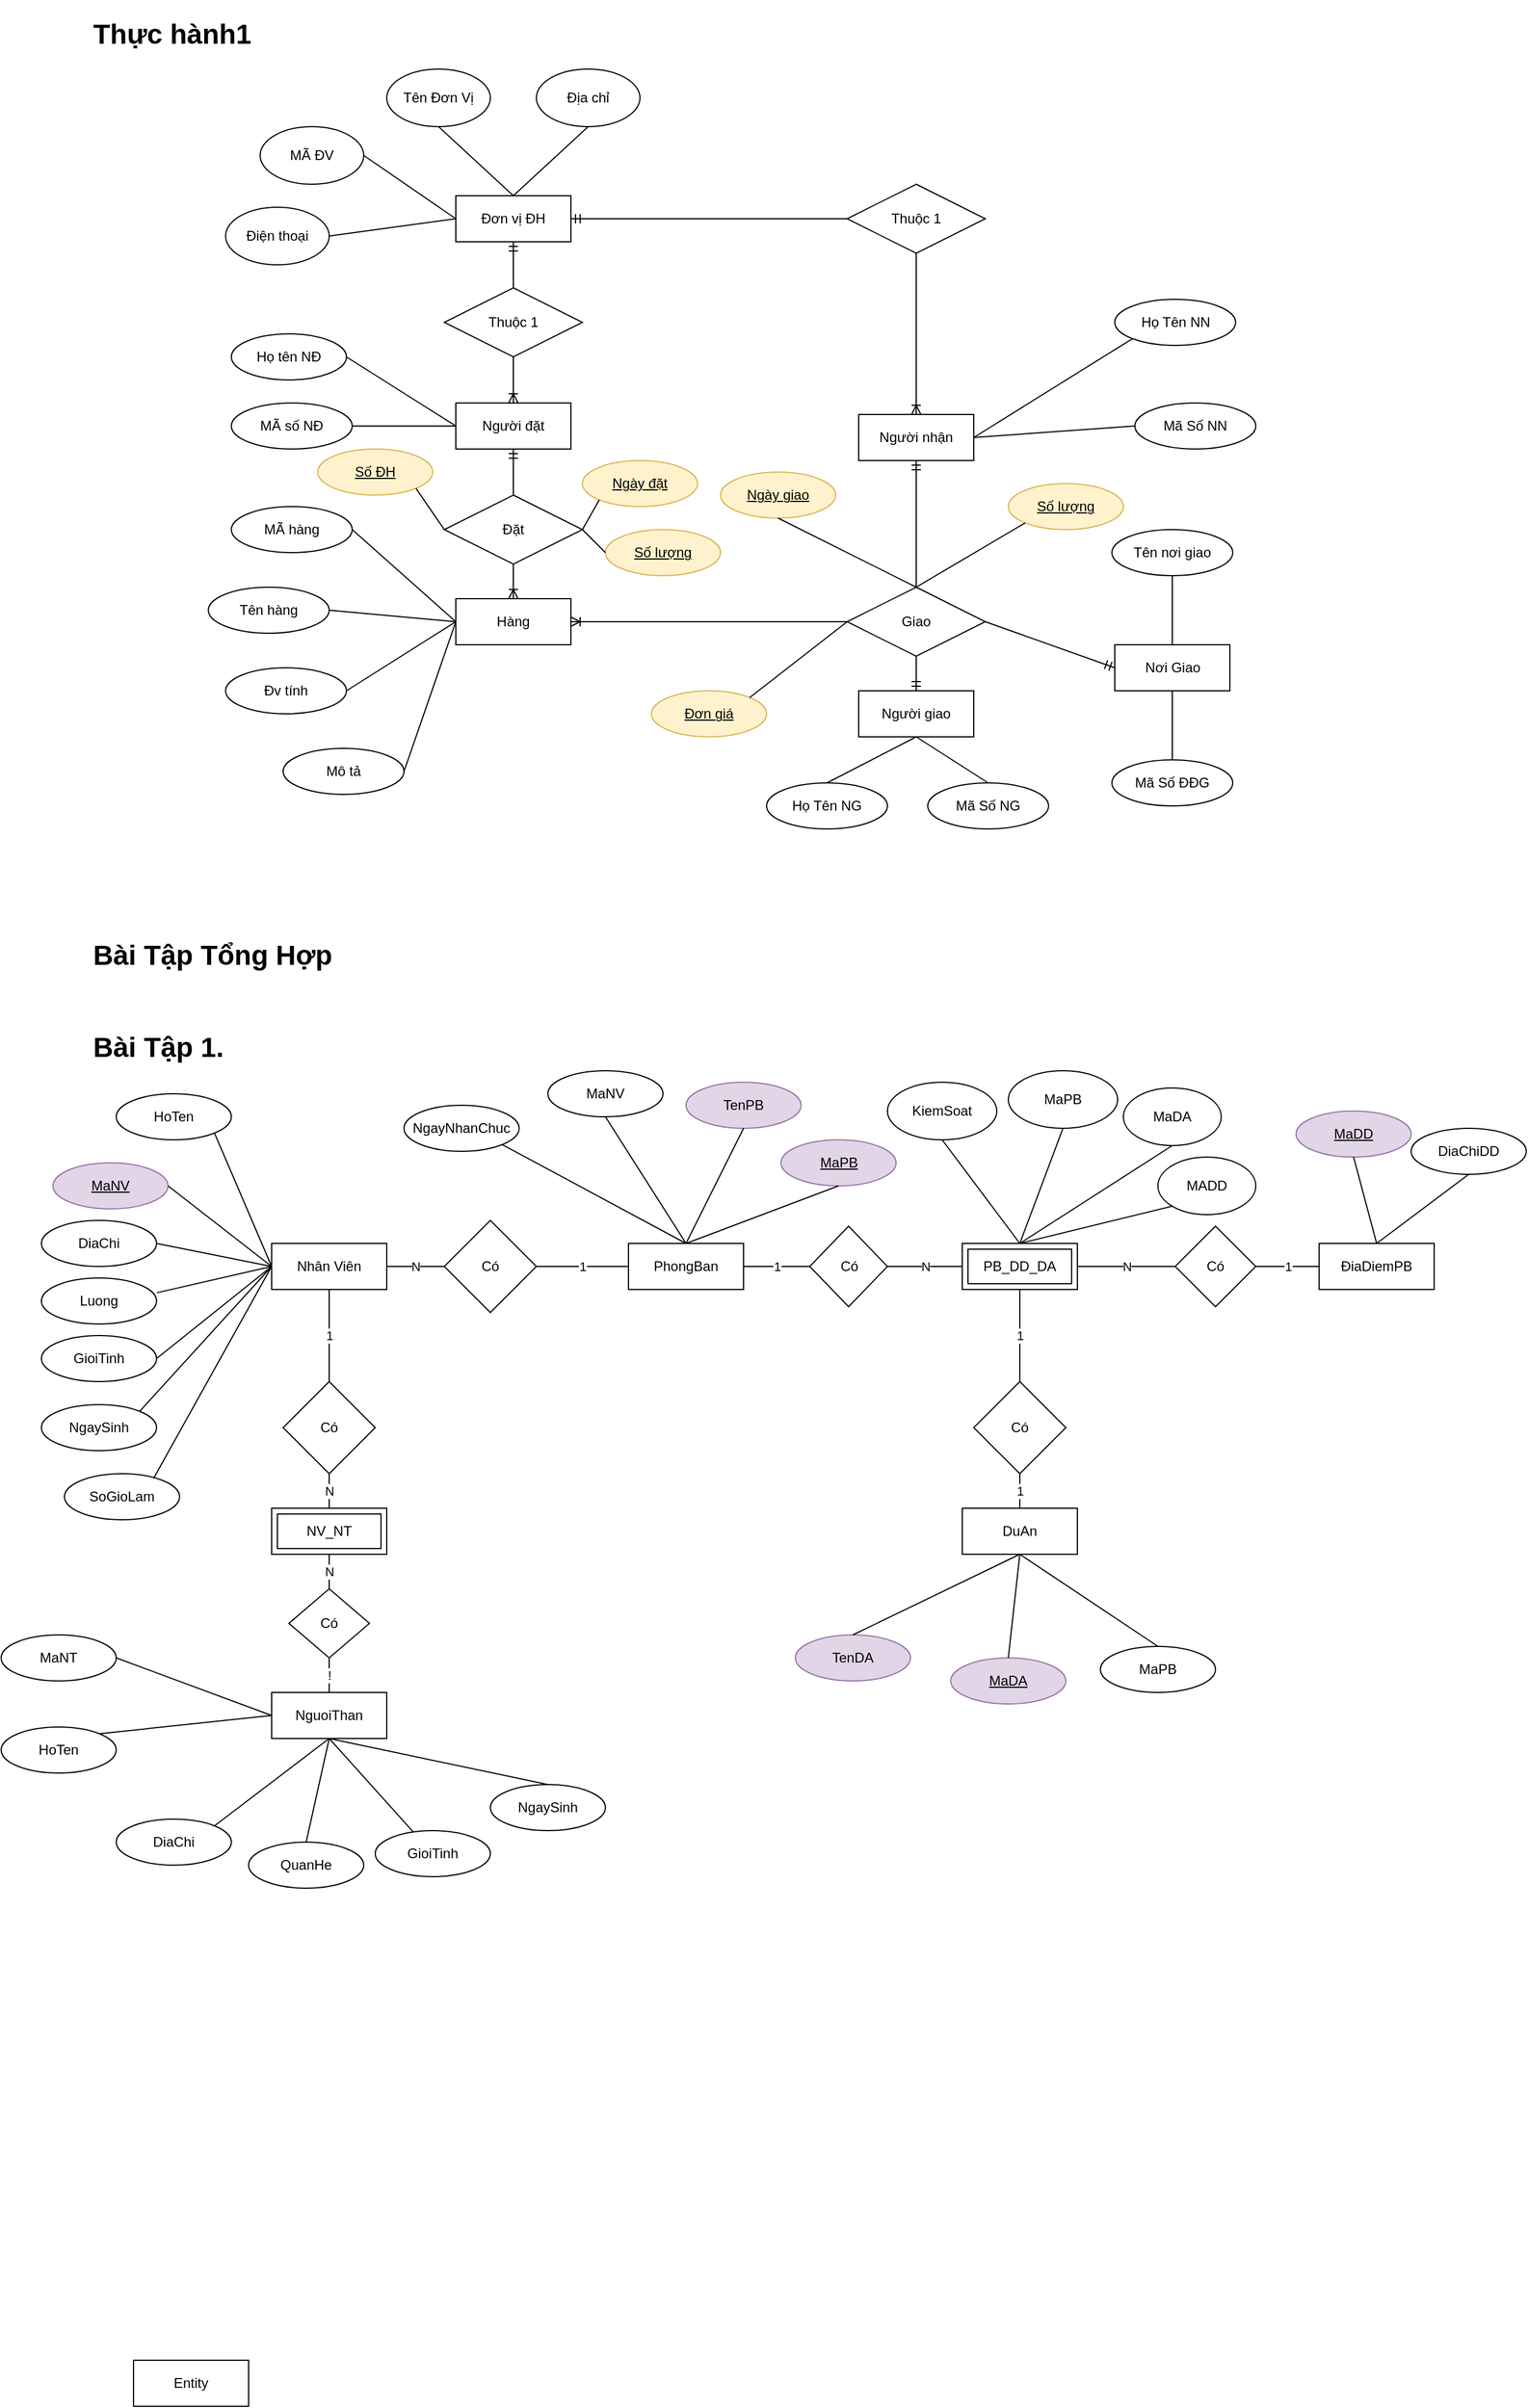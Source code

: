 <mxfile version="20.5.1" type="device"><diagram id="R2lEEEUBdFMjLlhIrx00" name="Page-1"><mxGraphModel dx="1426" dy="1853" grid="1" gridSize="10" guides="1" tooltips="1" connect="1" arrows="1" fold="1" page="1" pageScale="1" pageWidth="850" pageHeight="1100" math="0" shadow="0" extFonts="Permanent Marker^https://fonts.googleapis.com/css?family=Permanent+Marker"><root><mxCell id="0"/><mxCell id="1" parent="0"/><mxCell id="fbnhBcnfBr_7R2yQsMN5-1" value="Đơn vị ĐH" style="rounded=0;whiteSpace=wrap;html=1;" parent="1" vertex="1"><mxGeometry x="520" y="-470" width="100" height="40" as="geometry"/></mxCell><mxCell id="fbnhBcnfBr_7R2yQsMN5-2" value="MÃ ĐV" style="ellipse;whiteSpace=wrap;html=1;" parent="1" vertex="1"><mxGeometry x="350" y="-530" width="90" height="50" as="geometry"/></mxCell><mxCell id="fbnhBcnfBr_7R2yQsMN5-3" value="Tên Đơn Vị" style="ellipse;whiteSpace=wrap;html=1;" parent="1" vertex="1"><mxGeometry x="460" y="-580" width="90" height="50" as="geometry"/></mxCell><mxCell id="fbnhBcnfBr_7R2yQsMN5-4" value="Điện thoại" style="ellipse;whiteSpace=wrap;html=1;" parent="1" vertex="1"><mxGeometry x="320" y="-460" width="90" height="50" as="geometry"/></mxCell><mxCell id="fbnhBcnfBr_7R2yQsMN5-5" value="Địa chỉ" style="ellipse;whiteSpace=wrap;html=1;" parent="1" vertex="1"><mxGeometry x="590" y="-580" width="90" height="50" as="geometry"/></mxCell><mxCell id="fbnhBcnfBr_7R2yQsMN5-7" value="" style="endArrow=none;html=1;rounded=0;exitX=1;exitY=0.5;exitDx=0;exitDy=0;entryX=0;entryY=0.5;entryDx=0;entryDy=0;" parent="1" source="fbnhBcnfBr_7R2yQsMN5-4" target="fbnhBcnfBr_7R2yQsMN5-1" edge="1"><mxGeometry width="50" height="50" relative="1" as="geometry"><mxPoint x="540" y="-410" as="sourcePoint"/><mxPoint x="590" y="-460" as="targetPoint"/></mxGeometry></mxCell><mxCell id="fbnhBcnfBr_7R2yQsMN5-8" value="" style="endArrow=none;html=1;rounded=0;exitX=1;exitY=0.5;exitDx=0;exitDy=0;entryX=0;entryY=0.5;entryDx=0;entryDy=0;" parent="1" source="fbnhBcnfBr_7R2yQsMN5-2" target="fbnhBcnfBr_7R2yQsMN5-1" edge="1"><mxGeometry width="50" height="50" relative="1" as="geometry"><mxPoint x="420" y="-420" as="sourcePoint"/><mxPoint x="530" y="-430" as="targetPoint"/></mxGeometry></mxCell><mxCell id="fbnhBcnfBr_7R2yQsMN5-10" value="" style="endArrow=none;html=1;rounded=0;exitX=0.5;exitY=1;exitDx=0;exitDy=0;entryX=0.5;entryY=0;entryDx=0;entryDy=0;" parent="1" source="fbnhBcnfBr_7R2yQsMN5-3" target="fbnhBcnfBr_7R2yQsMN5-1" edge="1"><mxGeometry width="50" height="50" relative="1" as="geometry"><mxPoint x="455" y="-530" as="sourcePoint"/><mxPoint x="550" y="-470" as="targetPoint"/></mxGeometry></mxCell><mxCell id="fbnhBcnfBr_7R2yQsMN5-11" value="" style="endArrow=none;html=1;rounded=0;exitX=0.5;exitY=1;exitDx=0;exitDy=0;entryX=0.5;entryY=0;entryDx=0;entryDy=0;" parent="1" source="fbnhBcnfBr_7R2yQsMN5-5" target="fbnhBcnfBr_7R2yQsMN5-1" edge="1"><mxGeometry width="50" height="50" relative="1" as="geometry"><mxPoint x="495" y="-520" as="sourcePoint"/><mxPoint x="560" y="-460" as="targetPoint"/><Array as="points"/></mxGeometry></mxCell><mxCell id="fbnhBcnfBr_7R2yQsMN5-17" value="Thuộc 1" style="shape=rhombus;perimeter=rhombusPerimeter;whiteSpace=wrap;html=1;align=center;" parent="1" vertex="1"><mxGeometry x="510" y="-390" width="120" height="60" as="geometry"/></mxCell><mxCell id="fbnhBcnfBr_7R2yQsMN5-18" value="" style="fontSize=12;html=1;endArrow=ERmandOne;rounded=0;" parent="1" source="fbnhBcnfBr_7R2yQsMN5-17" target="fbnhBcnfBr_7R2yQsMN5-1" edge="1"><mxGeometry width="100" height="100" relative="1" as="geometry"><mxPoint x="370" y="-240" as="sourcePoint"/><mxPoint x="480" y="-350" as="targetPoint"/></mxGeometry></mxCell><mxCell id="fbnhBcnfBr_7R2yQsMN5-23" value="Người đặt" style="whiteSpace=wrap;html=1;align=center;" parent="1" vertex="1"><mxGeometry x="520" y="-290" width="100" height="40" as="geometry"/></mxCell><mxCell id="fbnhBcnfBr_7R2yQsMN5-24" value="Họ tên NĐ" style="ellipse;whiteSpace=wrap;html=1;align=center;" parent="1" vertex="1"><mxGeometry x="325" y="-350" width="100" height="40" as="geometry"/></mxCell><mxCell id="fbnhBcnfBr_7R2yQsMN5-25" value="MÃ số NĐ" style="ellipse;whiteSpace=wrap;html=1;align=center;" parent="1" vertex="1"><mxGeometry x="325" y="-290" width="105" height="40" as="geometry"/></mxCell><mxCell id="fbnhBcnfBr_7R2yQsMN5-27" value="" style="fontSize=12;html=1;endArrow=ERmandOne;rounded=0;entryX=0.5;entryY=1;entryDx=0;entryDy=0;exitX=0.5;exitY=0;exitDx=0;exitDy=0;" parent="1" source="fbnhBcnfBr_7R2yQsMN5-30" target="fbnhBcnfBr_7R2yQsMN5-23" edge="1"><mxGeometry width="100" height="100" relative="1" as="geometry"><mxPoint x="120" y="-110" as="sourcePoint"/><mxPoint x="60" y="-210" as="targetPoint"/><Array as="points"><mxPoint x="570" y="-210"/></Array></mxGeometry></mxCell><mxCell id="fbnhBcnfBr_7R2yQsMN5-28" value="" style="endArrow=none;html=1;rounded=0;exitX=1;exitY=0.5;exitDx=0;exitDy=0;entryX=0;entryY=0.5;entryDx=0;entryDy=0;" parent="1" source="fbnhBcnfBr_7R2yQsMN5-25" target="fbnhBcnfBr_7R2yQsMN5-23" edge="1"><mxGeometry width="50" height="50" relative="1" as="geometry"><mxPoint x="425" y="-275" as="sourcePoint"/><mxPoint x="535" y="-290" as="targetPoint"/></mxGeometry></mxCell><mxCell id="fbnhBcnfBr_7R2yQsMN5-29" value="" style="endArrow=none;html=1;rounded=0;exitX=1;exitY=0.5;exitDx=0;exitDy=0;entryX=0;entryY=0.5;entryDx=0;entryDy=0;" parent="1" source="fbnhBcnfBr_7R2yQsMN5-24" target="fbnhBcnfBr_7R2yQsMN5-23" edge="1"><mxGeometry width="50" height="50" relative="1" as="geometry"><mxPoint x="425" y="-290" as="sourcePoint"/><mxPoint x="515" y="-290" as="targetPoint"/></mxGeometry></mxCell><mxCell id="fbnhBcnfBr_7R2yQsMN5-30" value="Đặt" style="shape=rhombus;perimeter=rhombusPerimeter;whiteSpace=wrap;html=1;align=center;" parent="1" vertex="1"><mxGeometry x="510" y="-210" width="120" height="60" as="geometry"/></mxCell><mxCell id="fbnhBcnfBr_7R2yQsMN5-34" value="" style="fontSize=12;html=1;endArrow=ERoneToMany;rounded=0;entryX=0.5;entryY=0;entryDx=0;entryDy=0;exitX=0.5;exitY=1;exitDx=0;exitDy=0;" parent="1" source="fbnhBcnfBr_7R2yQsMN5-17" target="fbnhBcnfBr_7R2yQsMN5-23" edge="1"><mxGeometry width="100" height="100" relative="1" as="geometry"><mxPoint x="250" y="-90" as="sourcePoint"/><mxPoint x="350" y="-190" as="targetPoint"/></mxGeometry></mxCell><mxCell id="fbnhBcnfBr_7R2yQsMN5-31" value="Hàng" style="whiteSpace=wrap;html=1;align=center;" parent="1" vertex="1"><mxGeometry x="520" y="-120" width="100" height="40" as="geometry"/></mxCell><mxCell id="fbnhBcnfBr_7R2yQsMN5-37" value="Số ĐH" style="ellipse;whiteSpace=wrap;html=1;align=center;fontStyle=4;fillColor=#fff2cc;strokeColor=#d6b656;" parent="1" vertex="1"><mxGeometry x="400" y="-250" width="100" height="40" as="geometry"/></mxCell><mxCell id="fbnhBcnfBr_7R2yQsMN5-38" value="" style="fontSize=12;html=1;endArrow=ERoneToMany;rounded=0;entryX=0.5;entryY=0;entryDx=0;entryDy=0;exitX=0.5;exitY=1;exitDx=0;exitDy=0;" parent="1" source="fbnhBcnfBr_7R2yQsMN5-30" target="fbnhBcnfBr_7R2yQsMN5-31" edge="1"><mxGeometry width="100" height="100" relative="1" as="geometry"><mxPoint x="569.5" y="-140" as="sourcePoint"/><mxPoint x="569.5" y="-100" as="targetPoint"/></mxGeometry></mxCell><mxCell id="fbnhBcnfBr_7R2yQsMN5-39" value="MÃ hàng" style="ellipse;whiteSpace=wrap;html=1;align=center;" parent="1" vertex="1"><mxGeometry x="325" y="-200" width="105" height="40" as="geometry"/></mxCell><mxCell id="fbnhBcnfBr_7R2yQsMN5-40" value="Tên hàng" style="ellipse;whiteSpace=wrap;html=1;align=center;" parent="1" vertex="1"><mxGeometry x="305" y="-130" width="105" height="40" as="geometry"/></mxCell><mxCell id="fbnhBcnfBr_7R2yQsMN5-41" value="Đv tính" style="ellipse;whiteSpace=wrap;html=1;align=center;" parent="1" vertex="1"><mxGeometry x="320" y="-60" width="105" height="40" as="geometry"/></mxCell><mxCell id="fbnhBcnfBr_7R2yQsMN5-42" value="Mô tả" style="ellipse;whiteSpace=wrap;html=1;align=center;" parent="1" vertex="1"><mxGeometry x="370" y="10" width="105" height="40" as="geometry"/></mxCell><mxCell id="fbnhBcnfBr_7R2yQsMN5-47" value="" style="endArrow=none;html=1;rounded=0;exitX=1;exitY=0.5;exitDx=0;exitDy=0;entryX=0;entryY=0.5;entryDx=0;entryDy=0;" parent="1" source="fbnhBcnfBr_7R2yQsMN5-42" target="fbnhBcnfBr_7R2yQsMN5-31" edge="1"><mxGeometry width="50" height="50" relative="1" as="geometry"><mxPoint x="540" y="50" as="sourcePoint"/><mxPoint x="590" as="targetPoint"/></mxGeometry></mxCell><mxCell id="fbnhBcnfBr_7R2yQsMN5-48" value="" style="endArrow=none;html=1;rounded=0;exitX=1;exitY=0.5;exitDx=0;exitDy=0;entryX=0;entryY=0.5;entryDx=0;entryDy=0;" parent="1" source="fbnhBcnfBr_7R2yQsMN5-41" target="fbnhBcnfBr_7R2yQsMN5-31" edge="1"><mxGeometry width="50" height="50" relative="1" as="geometry"><mxPoint x="485" y="40" as="sourcePoint"/><mxPoint x="530" y="-80" as="targetPoint"/></mxGeometry></mxCell><mxCell id="fbnhBcnfBr_7R2yQsMN5-51" value="Số lượng" style="ellipse;whiteSpace=wrap;html=1;align=center;fontStyle=4;fillColor=#fff2cc;strokeColor=#d6b656;" parent="1" vertex="1"><mxGeometry x="650" y="-180" width="100" height="40" as="geometry"/></mxCell><mxCell id="fbnhBcnfBr_7R2yQsMN5-52" value="Ngày đặt" style="ellipse;whiteSpace=wrap;html=1;align=center;fontStyle=4;fillColor=#fff2cc;strokeColor=#d6b656;" parent="1" vertex="1"><mxGeometry x="630" y="-240" width="100" height="40" as="geometry"/></mxCell><mxCell id="fbnhBcnfBr_7R2yQsMN5-54" value="" style="endArrow=none;html=1;rounded=0;exitX=1;exitY=0.5;exitDx=0;exitDy=0;entryX=0;entryY=0.5;entryDx=0;entryDy=0;" parent="1" source="fbnhBcnfBr_7R2yQsMN5-30" target="fbnhBcnfBr_7R2yQsMN5-51" edge="1"><mxGeometry width="50" height="50" relative="1" as="geometry"><mxPoint x="610" y="-170" as="sourcePoint"/><mxPoint x="620" y="-160" as="targetPoint"/><Array as="points"><mxPoint x="650" y="-160"/></Array></mxGeometry></mxCell><mxCell id="fbnhBcnfBr_7R2yQsMN5-56" value="" style="endArrow=none;html=1;rounded=0;exitX=0;exitY=1;exitDx=0;exitDy=0;entryX=1;entryY=0.5;entryDx=0;entryDy=0;" parent="1" source="fbnhBcnfBr_7R2yQsMN5-52" target="fbnhBcnfBr_7R2yQsMN5-30" edge="1"><mxGeometry width="50" height="50" relative="1" as="geometry"><mxPoint x="740" y="-180" as="sourcePoint"/><mxPoint x="770" y="-210" as="targetPoint"/><Array as="points"/></mxGeometry></mxCell><mxCell id="fbnhBcnfBr_7R2yQsMN5-57" value="Người nhận" style="whiteSpace=wrap;html=1;align=center;" parent="1" vertex="1"><mxGeometry x="870" y="-280" width="100" height="40" as="geometry"/></mxCell><mxCell id="fbnhBcnfBr_7R2yQsMN5-58" value="" style="fontSize=12;html=1;endArrow=ERmandOne;rounded=0;entryX=1;entryY=0.5;entryDx=0;entryDy=0;exitX=0;exitY=0.5;exitDx=0;exitDy=0;" parent="1" source="fbnhBcnfBr_7R2yQsMN5-59" target="fbnhBcnfBr_7R2yQsMN5-1" edge="1"><mxGeometry width="100" height="100" relative="1" as="geometry"><mxPoint x="740" y="-410" as="sourcePoint"/><mxPoint x="790" y="-410" as="targetPoint"/></mxGeometry></mxCell><mxCell id="fbnhBcnfBr_7R2yQsMN5-59" value="Thuộc 1" style="shape=rhombus;perimeter=rhombusPerimeter;whiteSpace=wrap;html=1;align=center;" parent="1" vertex="1"><mxGeometry x="860" y="-480" width="120" height="60" as="geometry"/></mxCell><mxCell id="fbnhBcnfBr_7R2yQsMN5-60" value="" style="fontSize=12;html=1;endArrow=ERoneToMany;rounded=0;entryX=0.5;entryY=0;entryDx=0;entryDy=0;exitX=0.5;exitY=1;exitDx=0;exitDy=0;" parent="1" source="fbnhBcnfBr_7R2yQsMN5-59" target="fbnhBcnfBr_7R2yQsMN5-57" edge="1"><mxGeometry width="100" height="100" relative="1" as="geometry"><mxPoint x="849" y="-330" as="sourcePoint"/><mxPoint x="849" y="-290" as="targetPoint"/></mxGeometry></mxCell><mxCell id="fbnhBcnfBr_7R2yQsMN5-61" value="Họ Tên NN" style="ellipse;whiteSpace=wrap;html=1;align=center;" parent="1" vertex="1"><mxGeometry x="1092.5" y="-380" width="105" height="40" as="geometry"/></mxCell><mxCell id="fbnhBcnfBr_7R2yQsMN5-62" value="Mã Số NN" style="ellipse;whiteSpace=wrap;html=1;align=center;" parent="1" vertex="1"><mxGeometry x="1110" y="-290" width="105" height="40" as="geometry"/></mxCell><mxCell id="fbnhBcnfBr_7R2yQsMN5-63" value="Tên nơi giao" style="ellipse;whiteSpace=wrap;html=1;align=center;" parent="1" vertex="1"><mxGeometry x="1090" y="-180" width="105" height="40" as="geometry"/></mxCell><mxCell id="fbnhBcnfBr_7R2yQsMN5-65" value="" style="endArrow=none;html=1;rounded=0;entryX=0;entryY=1;entryDx=0;entryDy=0;" parent="1" target="fbnhBcnfBr_7R2yQsMN5-61" edge="1"><mxGeometry width="50" height="50" relative="1" as="geometry"><mxPoint x="970" y="-260" as="sourcePoint"/><mxPoint x="1020" y="-310" as="targetPoint"/></mxGeometry></mxCell><mxCell id="fbnhBcnfBr_7R2yQsMN5-66" value="" style="endArrow=none;html=1;rounded=0;entryX=0;entryY=0.5;entryDx=0;entryDy=0;exitX=1;exitY=0.5;exitDx=0;exitDy=0;" parent="1" source="fbnhBcnfBr_7R2yQsMN5-57" target="fbnhBcnfBr_7R2yQsMN5-62" edge="1"><mxGeometry width="50" height="50" relative="1" as="geometry"><mxPoint x="980" y="-250" as="sourcePoint"/><mxPoint x="1060" y="-370" as="targetPoint"/></mxGeometry></mxCell><mxCell id="fbnhBcnfBr_7R2yQsMN5-68" value="Giao" style="shape=rhombus;perimeter=rhombusPerimeter;whiteSpace=wrap;html=1;align=center;" parent="1" vertex="1"><mxGeometry x="860" y="-130" width="120" height="60" as="geometry"/></mxCell><mxCell id="fbnhBcnfBr_7R2yQsMN5-69" value="" style="fontSize=12;html=1;endArrow=ERoneToMany;rounded=0;entryX=1;entryY=0.5;entryDx=0;entryDy=0;exitX=0;exitY=0.5;exitDx=0;exitDy=0;" parent="1" source="fbnhBcnfBr_7R2yQsMN5-68" target="fbnhBcnfBr_7R2yQsMN5-31" edge="1"><mxGeometry width="100" height="100" relative="1" as="geometry"><mxPoint x="580" y="-140" as="sourcePoint"/><mxPoint x="590" y="-60" as="targetPoint"/></mxGeometry></mxCell><mxCell id="fbnhBcnfBr_7R2yQsMN5-70" value="" style="fontSize=12;html=1;endArrow=ERmandOne;rounded=0;entryX=0.5;entryY=1;entryDx=0;entryDy=0;exitX=0.5;exitY=0;exitDx=0;exitDy=0;" parent="1" source="fbnhBcnfBr_7R2yQsMN5-68" target="fbnhBcnfBr_7R2yQsMN5-57" edge="1"><mxGeometry width="100" height="100" relative="1" as="geometry"><mxPoint x="890" y="-150" as="sourcePoint"/><mxPoint x="890" y="-190" as="targetPoint"/><Array as="points"/></mxGeometry></mxCell><mxCell id="fbnhBcnfBr_7R2yQsMN5-71" value="Số lượng" style="ellipse;whiteSpace=wrap;html=1;align=center;fontStyle=4;fillColor=#fff2cc;strokeColor=#d6b656;" parent="1" vertex="1"><mxGeometry x="1000" y="-220" width="100" height="40" as="geometry"/></mxCell><mxCell id="fbnhBcnfBr_7R2yQsMN5-72" value="" style="endArrow=none;html=1;rounded=0;entryX=0;entryY=1;entryDx=0;entryDy=0;exitX=0.5;exitY=0;exitDx=0;exitDy=0;" parent="1" source="fbnhBcnfBr_7R2yQsMN5-68" target="fbnhBcnfBr_7R2yQsMN5-71" edge="1"><mxGeometry width="50" height="50" relative="1" as="geometry"><mxPoint x="860" y="-160" as="sourcePoint"/><mxPoint x="870" y="-150" as="targetPoint"/><Array as="points"/></mxGeometry></mxCell><mxCell id="fbnhBcnfBr_7R2yQsMN5-73" value="Ngày giao" style="ellipse;whiteSpace=wrap;html=1;align=center;fontStyle=4;fillColor=#fff2cc;strokeColor=#d6b656;" parent="1" vertex="1"><mxGeometry x="750" y="-230" width="100" height="40" as="geometry"/></mxCell><mxCell id="fbnhBcnfBr_7R2yQsMN5-74" value="" style="endArrow=none;html=1;rounded=0;exitX=0.5;exitY=1;exitDx=0;exitDy=0;entryX=0.5;entryY=0;entryDx=0;entryDy=0;" parent="1" source="fbnhBcnfBr_7R2yQsMN5-73" target="fbnhBcnfBr_7R2yQsMN5-68" edge="1"><mxGeometry width="50" height="50" relative="1" as="geometry"><mxPoint x="654.645" y="-195.858" as="sourcePoint"/><mxPoint x="610" y="-185" as="targetPoint"/><Array as="points"/></mxGeometry></mxCell><mxCell id="fbnhBcnfBr_7R2yQsMN5-75" value="Đơn giá" style="ellipse;whiteSpace=wrap;html=1;align=center;fontStyle=4;fillColor=#fff2cc;strokeColor=#d6b656;" parent="1" vertex="1"><mxGeometry x="690" y="-40" width="100" height="40" as="geometry"/></mxCell><mxCell id="fbnhBcnfBr_7R2yQsMN5-76" value="" style="endArrow=none;html=1;rounded=0;exitX=0;exitY=0.5;exitDx=0;exitDy=0;entryX=1;entryY=0;entryDx=0;entryDy=0;" parent="1" source="fbnhBcnfBr_7R2yQsMN5-68" target="fbnhBcnfBr_7R2yQsMN5-75" edge="1"><mxGeometry width="50" height="50" relative="1" as="geometry"><mxPoint x="690" y="-40" as="sourcePoint"/><mxPoint x="700" y="-30" as="targetPoint"/><Array as="points"/></mxGeometry></mxCell><mxCell id="fbnhBcnfBr_7R2yQsMN5-77" value="Người giao" style="whiteSpace=wrap;html=1;align=center;" parent="1" vertex="1"><mxGeometry x="870" y="-40" width="100" height="40" as="geometry"/></mxCell><mxCell id="fbnhBcnfBr_7R2yQsMN5-78" value="" style="fontSize=12;html=1;endArrow=ERmandOne;rounded=0;entryX=0.5;entryY=0;entryDx=0;entryDy=0;exitX=0.5;exitY=1;exitDx=0;exitDy=0;" parent="1" source="fbnhBcnfBr_7R2yQsMN5-68" target="fbnhBcnfBr_7R2yQsMN5-77" edge="1"><mxGeometry width="100" height="100" relative="1" as="geometry"><mxPoint x="830" y="-130" as="sourcePoint"/><mxPoint x="930" y="-230" as="targetPoint"/><Array as="points"/></mxGeometry></mxCell><mxCell id="fbnhBcnfBr_7R2yQsMN5-79" value="Họ Tên NG" style="ellipse;whiteSpace=wrap;html=1;align=center;" parent="1" vertex="1"><mxGeometry x="790" y="40" width="105" height="40" as="geometry"/></mxCell><mxCell id="fbnhBcnfBr_7R2yQsMN5-80" value="Mã Số NG" style="ellipse;whiteSpace=wrap;html=1;align=center;" parent="1" vertex="1"><mxGeometry x="930" y="40" width="105" height="40" as="geometry"/></mxCell><mxCell id="fbnhBcnfBr_7R2yQsMN5-81" value="" style="endArrow=none;html=1;rounded=0;entryX=0.5;entryY=0;entryDx=0;entryDy=0;exitX=0.5;exitY=1;exitDx=0;exitDy=0;" parent="1" source="fbnhBcnfBr_7R2yQsMN5-77" target="fbnhBcnfBr_7R2yQsMN5-79" edge="1"><mxGeometry width="50" height="50" relative="1" as="geometry"><mxPoint x="775" y="160" as="sourcePoint"/><mxPoint x="825" y="110" as="targetPoint"/></mxGeometry></mxCell><mxCell id="fbnhBcnfBr_7R2yQsMN5-82" value="" style="endArrow=none;html=1;rounded=0;entryX=0.5;entryY=0;entryDx=0;entryDy=0;exitX=0.5;exitY=1;exitDx=0;exitDy=0;" parent="1" source="fbnhBcnfBr_7R2yQsMN5-77" target="fbnhBcnfBr_7R2yQsMN5-80" edge="1"><mxGeometry width="50" height="50" relative="1" as="geometry"><mxPoint x="775" y="160" as="sourcePoint"/><mxPoint x="865" y="50" as="targetPoint"/></mxGeometry></mxCell><mxCell id="fbnhBcnfBr_7R2yQsMN5-83" value="Nơi Giao" style="whiteSpace=wrap;html=1;align=center;" parent="1" vertex="1"><mxGeometry x="1092.5" y="-80" width="100" height="40" as="geometry"/></mxCell><mxCell id="fbnhBcnfBr_7R2yQsMN5-84" value="Mã Số ĐĐG" style="ellipse;whiteSpace=wrap;html=1;align=center;" parent="1" vertex="1"><mxGeometry x="1090" y="20" width="105" height="40" as="geometry"/></mxCell><mxCell id="fbnhBcnfBr_7R2yQsMN5-85" value="" style="endArrow=none;html=1;rounded=0;entryX=0.5;entryY=0;entryDx=0;entryDy=0;exitX=0.5;exitY=1;exitDx=0;exitDy=0;" parent="1" source="fbnhBcnfBr_7R2yQsMN5-83" target="fbnhBcnfBr_7R2yQsMN5-84" edge="1"><mxGeometry width="50" height="50" relative="1" as="geometry"><mxPoint x="1070" y="-30" as="sourcePoint"/><mxPoint x="1025" y="30" as="targetPoint"/></mxGeometry></mxCell><mxCell id="fbnhBcnfBr_7R2yQsMN5-86" value="" style="fontSize=12;html=1;endArrow=ERmandOne;rounded=0;entryX=0;entryY=0.5;entryDx=0;entryDy=0;exitX=1;exitY=0.5;exitDx=0;exitDy=0;" parent="1" source="fbnhBcnfBr_7R2yQsMN5-68" target="fbnhBcnfBr_7R2yQsMN5-83" edge="1"><mxGeometry width="100" height="100" relative="1" as="geometry"><mxPoint x="860" y="-85" as="sourcePoint"/><mxPoint x="920" y="-40" as="targetPoint"/><Array as="points"/></mxGeometry></mxCell><mxCell id="fbnhBcnfBr_7R2yQsMN5-87" value="" style="endArrow=none;html=1;rounded=0;exitX=0.5;exitY=0;exitDx=0;exitDy=0;entryX=0.5;entryY=1;entryDx=0;entryDy=0;" parent="1" source="fbnhBcnfBr_7R2yQsMN5-83" target="fbnhBcnfBr_7R2yQsMN5-63" edge="1"><mxGeometry width="50" height="50" relative="1" as="geometry"><mxPoint x="1020" y="-80" as="sourcePoint"/><mxPoint x="1140" y="-140" as="targetPoint"/></mxGeometry></mxCell><mxCell id="fbnhBcnfBr_7R2yQsMN5-88" value="" style="endArrow=none;html=1;rounded=0;exitX=1;exitY=0.5;exitDx=0;exitDy=0;entryX=0;entryY=0.5;entryDx=0;entryDy=0;" parent="1" source="fbnhBcnfBr_7R2yQsMN5-40" target="fbnhBcnfBr_7R2yQsMN5-31" edge="1"><mxGeometry width="50" height="50" relative="1" as="geometry"><mxPoint x="435" y="-30" as="sourcePoint"/><mxPoint x="530" y="-40" as="targetPoint"/></mxGeometry></mxCell><mxCell id="fbnhBcnfBr_7R2yQsMN5-90" value="" style="endArrow=none;html=1;rounded=0;exitX=1;exitY=0.5;exitDx=0;exitDy=0;entryX=0;entryY=0.5;entryDx=0;entryDy=0;" parent="1" source="fbnhBcnfBr_7R2yQsMN5-39" target="fbnhBcnfBr_7R2yQsMN5-31" edge="1"><mxGeometry width="50" height="50" relative="1" as="geometry"><mxPoint x="420" y="-100" as="sourcePoint"/><mxPoint x="530" y="-40" as="targetPoint"/></mxGeometry></mxCell><mxCell id="fbnhBcnfBr_7R2yQsMN5-91" value="" style="endArrow=none;html=1;rounded=0;exitX=1;exitY=1;exitDx=0;exitDy=0;entryX=0;entryY=0.5;entryDx=0;entryDy=0;" parent="1" source="fbnhBcnfBr_7R2yQsMN5-37" target="fbnhBcnfBr_7R2yQsMN5-30" edge="1"><mxGeometry width="50" height="50" relative="1" as="geometry"><mxPoint x="440" y="-170" as="sourcePoint"/><mxPoint x="530" y="-90" as="targetPoint"/></mxGeometry></mxCell><mxCell id="e2rBgd9vYGUqxEofkxZ8-1" value="&lt;h1&gt;Thực hành1&lt;/h1&gt;&lt;p&gt;&lt;br&gt;&lt;/p&gt;" style="text;html=1;strokeColor=none;fillColor=none;spacing=5;spacingTop=-20;whiteSpace=wrap;overflow=hidden;rounded=0;" parent="1" vertex="1"><mxGeometry x="200" y="-630" width="190" height="40" as="geometry"/></mxCell><mxCell id="e2rBgd9vYGUqxEofkxZ8-2" value="&lt;h1&gt;Bài Tập Tổng Hợp&lt;/h1&gt;&lt;p&gt;&lt;br&gt;&lt;/p&gt;" style="text;html=1;strokeColor=none;fillColor=none;spacing=5;spacingTop=-20;whiteSpace=wrap;overflow=hidden;rounded=0;" parent="1" vertex="1"><mxGeometry x="200" y="170" width="300" height="40" as="geometry"/></mxCell><mxCell id="e2rBgd9vYGUqxEofkxZ8-85" value="&lt;h1&gt;Bài Tập 1.&lt;/h1&gt;" style="text;html=1;strokeColor=none;fillColor=none;spacing=5;spacingTop=-20;whiteSpace=wrap;overflow=hidden;rounded=0;" parent="1" vertex="1"><mxGeometry x="200" y="250" width="300" height="40" as="geometry"/></mxCell><mxCell id="e2rBgd9vYGUqxEofkxZ8-87" value="Nhân Viên" style="whiteSpace=wrap;html=1;align=center;" parent="1" vertex="1"><mxGeometry x="360" y="440" width="100" height="40" as="geometry"/></mxCell><mxCell id="e2rBgd9vYGUqxEofkxZ8-88" value="HoTen" style="ellipse;whiteSpace=wrap;html=1;align=center;" parent="1" vertex="1"><mxGeometry x="225" y="310" width="100" height="40" as="geometry"/></mxCell><mxCell id="e2rBgd9vYGUqxEofkxZ8-89" value="DiaChi" style="ellipse;whiteSpace=wrap;html=1;align=center;" parent="1" vertex="1"><mxGeometry x="160" y="420" width="100" height="40" as="geometry"/></mxCell><mxCell id="e2rBgd9vYGUqxEofkxZ8-90" value="Luong" style="ellipse;whiteSpace=wrap;html=1;align=center;" parent="1" vertex="1"><mxGeometry x="160" y="470" width="100" height="40" as="geometry"/></mxCell><mxCell id="e2rBgd9vYGUqxEofkxZ8-91" value="GioiTinh" style="ellipse;whiteSpace=wrap;html=1;align=center;" parent="1" vertex="1"><mxGeometry x="160" y="520" width="100" height="40" as="geometry"/></mxCell><mxCell id="e2rBgd9vYGUqxEofkxZ8-92" value="MaNV" style="ellipse;whiteSpace=wrap;html=1;align=center;fillColor=#e1d5e7;strokeColor=#9673a6;fontStyle=4;" parent="1" vertex="1"><mxGeometry x="170" y="370" width="100" height="40" as="geometry"/></mxCell><mxCell id="e2rBgd9vYGUqxEofkxZ8-93" value="NgaySinh" style="ellipse;whiteSpace=wrap;html=1;align=center;" parent="1" vertex="1"><mxGeometry x="160" y="580" width="100" height="40" as="geometry"/></mxCell><mxCell id="e2rBgd9vYGUqxEofkxZ8-94" value="" style="endArrow=none;html=1;rounded=0;curved=1;exitX=1;exitY=0;exitDx=0;exitDy=0;entryX=0;entryY=0.5;entryDx=0;entryDy=0;" parent="1" source="e2rBgd9vYGUqxEofkxZ8-93" target="e2rBgd9vYGUqxEofkxZ8-87" edge="1"><mxGeometry width="50" height="50" relative="1" as="geometry"><mxPoint x="352.5" y="560" as="sourcePoint"/><mxPoint x="402.5" y="510" as="targetPoint"/></mxGeometry></mxCell><mxCell id="e2rBgd9vYGUqxEofkxZ8-95" value="" style="endArrow=none;html=1;rounded=0;curved=1;exitX=1;exitY=0.5;exitDx=0;exitDy=0;entryX=0;entryY=0.5;entryDx=0;entryDy=0;" parent="1" source="e2rBgd9vYGUqxEofkxZ8-91" target="e2rBgd9vYGUqxEofkxZ8-87" edge="1"><mxGeometry width="50" height="50" relative="1" as="geometry"><mxPoint x="320.355" y="585.858" as="sourcePoint"/><mxPoint x="370" y="470" as="targetPoint"/></mxGeometry></mxCell><mxCell id="e2rBgd9vYGUqxEofkxZ8-96" value="" style="endArrow=none;html=1;rounded=0;curved=1;exitX=1.004;exitY=0.32;exitDx=0;exitDy=0;entryX=0;entryY=0.5;entryDx=0;entryDy=0;exitPerimeter=0;" parent="1" source="e2rBgd9vYGUqxEofkxZ8-90" target="e2rBgd9vYGUqxEofkxZ8-87" edge="1"><mxGeometry width="50" height="50" relative="1" as="geometry"><mxPoint x="270" y="550" as="sourcePoint"/><mxPoint x="370" y="470" as="targetPoint"/></mxGeometry></mxCell><mxCell id="e2rBgd9vYGUqxEofkxZ8-97" value="" style="endArrow=none;html=1;rounded=0;curved=1;exitX=1;exitY=0.5;exitDx=0;exitDy=0;entryX=0;entryY=0.5;entryDx=0;entryDy=0;" parent="1" source="e2rBgd9vYGUqxEofkxZ8-89" target="e2rBgd9vYGUqxEofkxZ8-87" edge="1"><mxGeometry width="50" height="50" relative="1" as="geometry"><mxPoint x="270.4" y="492.8" as="sourcePoint"/><mxPoint x="370" y="470" as="targetPoint"/></mxGeometry></mxCell><mxCell id="e2rBgd9vYGUqxEofkxZ8-98" value="" style="endArrow=none;html=1;rounded=0;curved=1;exitX=1;exitY=0.5;exitDx=0;exitDy=0;" parent="1" source="e2rBgd9vYGUqxEofkxZ8-92" edge="1"><mxGeometry width="50" height="50" relative="1" as="geometry"><mxPoint x="270" y="450" as="sourcePoint"/><mxPoint x="360" y="460" as="targetPoint"/></mxGeometry></mxCell><mxCell id="e2rBgd9vYGUqxEofkxZ8-99" value="" style="endArrow=none;html=1;rounded=0;curved=1;exitX=1;exitY=1;exitDx=0;exitDy=0;" parent="1" source="e2rBgd9vYGUqxEofkxZ8-88" edge="1"><mxGeometry width="50" height="50" relative="1" as="geometry"><mxPoint x="280" y="400" as="sourcePoint"/><mxPoint x="360" y="460" as="targetPoint"/></mxGeometry></mxCell><mxCell id="e2rBgd9vYGUqxEofkxZ8-113" value="NguoiThan" style="whiteSpace=wrap;html=1;align=center;" parent="1" vertex="1"><mxGeometry x="360" y="830" width="100" height="40" as="geometry"/></mxCell><mxCell id="e2rBgd9vYGUqxEofkxZ8-114" value="HoTen" style="ellipse;whiteSpace=wrap;html=1;align=center;" parent="1" vertex="1"><mxGeometry x="125" y="860" width="100" height="40" as="geometry"/></mxCell><mxCell id="e2rBgd9vYGUqxEofkxZ8-115" value="DiaChi" style="ellipse;whiteSpace=wrap;html=1;align=center;" parent="1" vertex="1"><mxGeometry x="225" y="940" width="100" height="40" as="geometry"/></mxCell><mxCell id="e2rBgd9vYGUqxEofkxZ8-116" value="QuanHe" style="ellipse;whiteSpace=wrap;html=1;align=center;" parent="1" vertex="1"><mxGeometry x="340" y="960" width="100" height="40" as="geometry"/></mxCell><mxCell id="e2rBgd9vYGUqxEofkxZ8-117" value="GioiTinh" style="ellipse;whiteSpace=wrap;html=1;align=center;" parent="1" vertex="1"><mxGeometry x="450" y="950" width="100" height="40" as="geometry"/></mxCell><mxCell id="e2rBgd9vYGUqxEofkxZ8-119" value="NgaySinh" style="ellipse;whiteSpace=wrap;html=1;align=center;" parent="1" vertex="1"><mxGeometry x="550" y="910" width="100" height="40" as="geometry"/></mxCell><mxCell id="e2rBgd9vYGUqxEofkxZ8-120" value="" style="endArrow=none;html=1;rounded=0;curved=1;exitX=0.5;exitY=0;exitDx=0;exitDy=0;entryX=0.5;entryY=1;entryDx=0;entryDy=0;" parent="1" source="e2rBgd9vYGUqxEofkxZ8-119" target="e2rBgd9vYGUqxEofkxZ8-113" edge="1"><mxGeometry width="50" height="50" relative="1" as="geometry"><mxPoint x="367.5" y="870" as="sourcePoint"/><mxPoint x="417.5" y="820" as="targetPoint"/></mxGeometry></mxCell><mxCell id="e2rBgd9vYGUqxEofkxZ8-121" value="" style="endArrow=none;html=1;rounded=0;curved=1;entryX=0.5;entryY=1;entryDx=0;entryDy=0;" parent="1" source="e2rBgd9vYGUqxEofkxZ8-117" target="e2rBgd9vYGUqxEofkxZ8-113" edge="1"><mxGeometry width="50" height="50" relative="1" as="geometry"><mxPoint x="335.355" y="895.858" as="sourcePoint"/><mxPoint x="385" y="780" as="targetPoint"/></mxGeometry></mxCell><mxCell id="e2rBgd9vYGUqxEofkxZ8-122" value="" style="endArrow=none;html=1;rounded=0;curved=1;exitX=0.5;exitY=0;exitDx=0;exitDy=0;entryX=0.5;entryY=1;entryDx=0;entryDy=0;" parent="1" source="e2rBgd9vYGUqxEofkxZ8-116" target="e2rBgd9vYGUqxEofkxZ8-113" edge="1"><mxGeometry width="50" height="50" relative="1" as="geometry"><mxPoint x="285" y="860" as="sourcePoint"/><mxPoint x="385" y="780" as="targetPoint"/></mxGeometry></mxCell><mxCell id="e2rBgd9vYGUqxEofkxZ8-123" value="" style="endArrow=none;html=1;rounded=0;curved=1;exitX=1;exitY=0;exitDx=0;exitDy=0;entryX=0.5;entryY=1;entryDx=0;entryDy=0;" parent="1" source="e2rBgd9vYGUqxEofkxZ8-115" target="e2rBgd9vYGUqxEofkxZ8-113" edge="1"><mxGeometry width="50" height="50" relative="1" as="geometry"><mxPoint x="285.4" y="802.8" as="sourcePoint"/><mxPoint x="410" y="680" as="targetPoint"/></mxGeometry></mxCell><mxCell id="e2rBgd9vYGUqxEofkxZ8-125" value="" style="endArrow=none;html=1;rounded=0;curved=1;exitX=1;exitY=0;exitDx=0;exitDy=0;entryX=0;entryY=0.5;entryDx=0;entryDy=0;" parent="1" source="e2rBgd9vYGUqxEofkxZ8-114" target="e2rBgd9vYGUqxEofkxZ8-113" edge="1"><mxGeometry width="50" height="50" relative="1" as="geometry"><mxPoint x="295" y="710" as="sourcePoint"/><mxPoint x="375" y="770" as="targetPoint"/></mxGeometry></mxCell><mxCell id="e2rBgd9vYGUqxEofkxZ8-126" value="SoGioLam" style="ellipse;whiteSpace=wrap;html=1;align=center;" parent="1" vertex="1"><mxGeometry x="180" y="640" width="100" height="40" as="geometry"/></mxCell><mxCell id="e2rBgd9vYGUqxEofkxZ8-127" value="" style="endArrow=none;html=1;rounded=0;curved=1;exitX=0.774;exitY=0.103;exitDx=0;exitDy=0;entryX=0;entryY=0.5;entryDx=0;entryDy=0;exitPerimeter=0;" parent="1" source="e2rBgd9vYGUqxEofkxZ8-126" target="e2rBgd9vYGUqxEofkxZ8-87" edge="1"><mxGeometry width="50" height="50" relative="1" as="geometry"><mxPoint x="255.355" y="595.858" as="sourcePoint"/><mxPoint x="370" y="470" as="targetPoint"/></mxGeometry></mxCell><mxCell id="e2rBgd9vYGUqxEofkxZ8-128" value="PhongBan" style="whiteSpace=wrap;html=1;align=center;" parent="1" vertex="1"><mxGeometry x="670" y="440" width="100" height="40" as="geometry"/></mxCell><mxCell id="e2rBgd9vYGUqxEofkxZ8-129" value="TenPB" style="ellipse;whiteSpace=wrap;html=1;align=center;fillColor=#e1d5e7;strokeColor=#9673a6;" parent="1" vertex="1"><mxGeometry x="720" y="300" width="100" height="40" as="geometry"/></mxCell><mxCell id="e2rBgd9vYGUqxEofkxZ8-130" value="&lt;u&gt;MaPB&lt;/u&gt;" style="ellipse;whiteSpace=wrap;html=1;align=center;fillColor=#e1d5e7;strokeColor=#9673a6;" parent="1" vertex="1"><mxGeometry x="802.5" y="350" width="100" height="40" as="geometry"/></mxCell><mxCell id="e2rBgd9vYGUqxEofkxZ8-131" value="ĐiaDiemPB" style="whiteSpace=wrap;html=1;align=center;" parent="1" vertex="1"><mxGeometry x="1270" y="440" width="100" height="40" as="geometry"/></mxCell><mxCell id="e2rBgd9vYGUqxEofkxZ8-132" value="" style="endArrow=none;html=1;rounded=0;curved=1;exitX=0.5;exitY=1;exitDx=0;exitDy=0;entryX=0.5;entryY=0;entryDx=0;entryDy=0;" parent="1" source="e2rBgd9vYGUqxEofkxZ8-129" target="e2rBgd9vYGUqxEofkxZ8-128" edge="1"><mxGeometry width="50" height="50" relative="1" as="geometry"><mxPoint x="600.355" y="420.002" as="sourcePoint"/><mxPoint x="650" y="535.86" as="targetPoint"/></mxGeometry></mxCell><mxCell id="e2rBgd9vYGUqxEofkxZ8-133" value="" style="endArrow=none;html=1;rounded=0;curved=1;exitX=0.5;exitY=1;exitDx=0;exitDy=0;entryX=0.5;entryY=0;entryDx=0;entryDy=0;" parent="1" source="e2rBgd9vYGUqxEofkxZ8-130" target="e2rBgd9vYGUqxEofkxZ8-128" edge="1"><mxGeometry width="50" height="50" relative="1" as="geometry"><mxPoint x="650" y="400" as="sourcePoint"/><mxPoint x="710" y="440" as="targetPoint"/></mxGeometry></mxCell><mxCell id="e2rBgd9vYGUqxEofkxZ8-135" value="MaDD" style="ellipse;whiteSpace=wrap;html=1;align=center;fillColor=#e1d5e7;strokeColor=#9673a6;fontStyle=4;" parent="1" vertex="1"><mxGeometry x="1250" y="325" width="100" height="40" as="geometry"/></mxCell><mxCell id="e2rBgd9vYGUqxEofkxZ8-136" value="DiaChiDD" style="ellipse;whiteSpace=wrap;html=1;align=center;" parent="1" vertex="1"><mxGeometry x="1350" y="340" width="100" height="40" as="geometry"/></mxCell><mxCell id="e2rBgd9vYGUqxEofkxZ8-137" value="" style="endArrow=none;html=1;rounded=0;curved=1;exitX=0.5;exitY=1;exitDx=0;exitDy=0;entryX=0.5;entryY=0;entryDx=0;entryDy=0;" parent="1" source="e2rBgd9vYGUqxEofkxZ8-136" target="e2rBgd9vYGUqxEofkxZ8-131" edge="1"><mxGeometry width="50" height="50" relative="1" as="geometry"><mxPoint x="760" y="400" as="sourcePoint"/><mxPoint x="720" y="450" as="targetPoint"/></mxGeometry></mxCell><mxCell id="e2rBgd9vYGUqxEofkxZ8-138" value="" style="endArrow=none;html=1;rounded=0;curved=1;exitX=0.5;exitY=1;exitDx=0;exitDy=0;entryX=0.5;entryY=0;entryDx=0;entryDy=0;" parent="1" source="e2rBgd9vYGUqxEofkxZ8-135" target="e2rBgd9vYGUqxEofkxZ8-131" edge="1"><mxGeometry width="50" height="50" relative="1" as="geometry"><mxPoint x="1010" y="400" as="sourcePoint"/><mxPoint x="910" y="450" as="targetPoint"/></mxGeometry></mxCell><mxCell id="e2rBgd9vYGUqxEofkxZ8-139" value="DuAn" style="whiteSpace=wrap;html=1;align=center;" parent="1" vertex="1"><mxGeometry x="960" y="670" width="100" height="40" as="geometry"/></mxCell><mxCell id="e2rBgd9vYGUqxEofkxZ8-140" value="TenDA" style="ellipse;whiteSpace=wrap;html=1;align=center;fillColor=#e1d5e7;strokeColor=#9673a6;" parent="1" vertex="1"><mxGeometry x="815" y="780" width="100" height="40" as="geometry"/></mxCell><mxCell id="e2rBgd9vYGUqxEofkxZ8-141" value="MaDA" style="ellipse;whiteSpace=wrap;html=1;align=center;fillColor=#e1d5e7;strokeColor=#9673a6;fontStyle=4;" parent="1" vertex="1"><mxGeometry x="950" y="800" width="100" height="40" as="geometry"/></mxCell><mxCell id="e2rBgd9vYGUqxEofkxZ8-142" value="MaPB" style="ellipse;whiteSpace=wrap;html=1;align=center;" parent="1" vertex="1"><mxGeometry x="1080" y="790" width="100" height="40" as="geometry"/></mxCell><mxCell id="e2rBgd9vYGUqxEofkxZ8-143" value="" style="endArrow=none;html=1;rounded=0;curved=1;exitX=0.5;exitY=0;exitDx=0;exitDy=0;entryX=0.5;entryY=1;entryDx=0;entryDy=0;" parent="1" source="e2rBgd9vYGUqxEofkxZ8-140" target="e2rBgd9vYGUqxEofkxZ8-139" edge="1"><mxGeometry width="50" height="50" relative="1" as="geometry"><mxPoint x="600" y="830" as="sourcePoint"/><mxPoint x="500" y="680" as="targetPoint"/></mxGeometry></mxCell><mxCell id="e2rBgd9vYGUqxEofkxZ8-144" value="" style="endArrow=none;html=1;rounded=0;curved=1;exitX=0.5;exitY=0;exitDx=0;exitDy=0;entryX=0.5;entryY=1;entryDx=0;entryDy=0;" parent="1" source="e2rBgd9vYGUqxEofkxZ8-141" target="e2rBgd9vYGUqxEofkxZ8-139" edge="1"><mxGeometry width="50" height="50" relative="1" as="geometry"><mxPoint x="650" y="840" as="sourcePoint"/><mxPoint x="720" y="690" as="targetPoint"/></mxGeometry></mxCell><mxCell id="e2rBgd9vYGUqxEofkxZ8-145" value="" style="endArrow=none;html=1;rounded=0;curved=1;exitX=0.5;exitY=0;exitDx=0;exitDy=0;entryX=0.5;entryY=1;entryDx=0;entryDy=0;" parent="1" source="e2rBgd9vYGUqxEofkxZ8-142" target="e2rBgd9vYGUqxEofkxZ8-139" edge="1"><mxGeometry width="50" height="50" relative="1" as="geometry"><mxPoint x="780" y="840" as="sourcePoint"/><mxPoint x="720" y="690" as="targetPoint"/></mxGeometry></mxCell><mxCell id="e2rBgd9vYGUqxEofkxZ8-158" value="NgayNhanChuc" style="ellipse;whiteSpace=wrap;html=1;align=center;" parent="1" vertex="1"><mxGeometry x="475" y="320" width="100" height="40" as="geometry"/></mxCell><mxCell id="e2rBgd9vYGUqxEofkxZ8-160" value="" style="endArrow=none;html=1;rounded=0;curved=1;exitX=1;exitY=1;exitDx=0;exitDy=0;entryX=0.5;entryY=0;entryDx=0;entryDy=0;" parent="1" source="e2rBgd9vYGUqxEofkxZ8-158" target="e2rBgd9vYGUqxEofkxZ8-128" edge="1"><mxGeometry width="50" height="50" relative="1" as="geometry"><mxPoint x="470" y="370" as="sourcePoint"/><mxPoint x="520" y="365" as="targetPoint"/></mxGeometry></mxCell><mxCell id="q3G1Eucd93QHnQJ3yRRz-4" value="N" style="endArrow=none;html=1;rounded=0;curved=1;exitX=1;exitY=0.5;exitDx=0;exitDy=0;entryX=0;entryY=0.5;entryDx=0;entryDy=0;" parent="1" source="e2rBgd9vYGUqxEofkxZ8-87" target="q3G1Eucd93QHnQJ3yRRz-5" edge="1"><mxGeometry width="50" height="50" relative="1" as="geometry"><mxPoint x="770" y="470" as="sourcePoint"/><mxPoint x="570" y="550" as="targetPoint"/></mxGeometry></mxCell><mxCell id="q3G1Eucd93QHnQJ3yRRz-5" value="Có" style="rhombus;whiteSpace=wrap;html=1;" parent="1" vertex="1"><mxGeometry x="510" y="420" width="80" height="80" as="geometry"/></mxCell><mxCell id="q3G1Eucd93QHnQJ3yRRz-6" value="1" style="endArrow=none;html=1;rounded=0;curved=1;exitX=1;exitY=0.5;exitDx=0;exitDy=0;entryX=0;entryY=0.5;entryDx=0;entryDy=0;" parent="1" source="q3G1Eucd93QHnQJ3yRRz-5" target="e2rBgd9vYGUqxEofkxZ8-128" edge="1"><mxGeometry width="50" height="50" relative="1" as="geometry"><mxPoint x="590" y="460" as="sourcePoint"/><mxPoint x="640" y="460" as="targetPoint"/></mxGeometry></mxCell><mxCell id="q3G1Eucd93QHnQJ3yRRz-10" value="1" style="endArrow=none;html=1;rounded=0;curved=1;exitX=0.5;exitY=1;exitDx=0;exitDy=0;entryX=0.5;entryY=0;entryDx=0;entryDy=0;" parent="1" source="e2rBgd9vYGUqxEofkxZ8-87" target="q3G1Eucd93QHnQJ3yRRz-9" edge="1"><mxGeometry width="50" height="50" relative="1" as="geometry"><mxPoint x="470" y="470" as="sourcePoint"/><mxPoint x="520" y="470" as="targetPoint"/></mxGeometry></mxCell><mxCell id="q3G1Eucd93QHnQJ3yRRz-12" value="1" style="endArrow=none;html=1;rounded=0;curved=1;exitX=0.5;exitY=1;exitDx=0;exitDy=0;entryX=0.5;entryY=0;entryDx=0;entryDy=0;" parent="1" source="q3G1Eucd93QHnQJ3yRRz-16" target="q3G1Eucd93QHnQJ3yRRz-34" edge="1"><mxGeometry width="50" height="50" relative="1" as="geometry"><mxPoint x="420" y="490" as="sourcePoint"/><mxPoint x="822.5" y="585" as="targetPoint"/></mxGeometry></mxCell><mxCell id="q3G1Eucd93QHnQJ3yRRz-13" value="1" style="endArrow=none;html=1;rounded=0;curved=1;entryX=0.5;entryY=0;entryDx=0;entryDy=0;exitX=0.5;exitY=1;exitDx=0;exitDy=0;" parent="1" source="q3G1Eucd93QHnQJ3yRRz-34" target="e2rBgd9vYGUqxEofkxZ8-139" edge="1"><mxGeometry width="50" height="50" relative="1" as="geometry"><mxPoint x="882.5" y="615" as="sourcePoint"/><mxPoint x="720" y="530" as="targetPoint"/></mxGeometry></mxCell><mxCell id="q3G1Eucd93QHnQJ3yRRz-16" value="PB_DD_DA" style="shape=ext;margin=3;double=1;whiteSpace=wrap;html=1;align=center;" parent="1" vertex="1"><mxGeometry x="960" y="440" width="100" height="40" as="geometry"/></mxCell><mxCell id="q3G1Eucd93QHnQJ3yRRz-17" value="N" style="endArrow=none;html=1;rounded=0;curved=1;entryX=0;entryY=0.5;entryDx=0;entryDy=0;exitX=1;exitY=0.5;exitDx=0;exitDy=0;" parent="1" source="q3G1Eucd93QHnQJ3yRRz-16" target="q3G1Eucd93QHnQJ3yRRz-18" edge="1"><mxGeometry width="50" height="50" relative="1" as="geometry"><mxPoint x="940" y="460" as="sourcePoint"/><mxPoint x="1030" y="550" as="targetPoint"/></mxGeometry></mxCell><mxCell id="q3G1Eucd93QHnQJ3yRRz-18" value="Có" style="rhombus;whiteSpace=wrap;html=1;" parent="1" vertex="1"><mxGeometry x="1145" y="425" width="70" height="70" as="geometry"/></mxCell><mxCell id="q3G1Eucd93QHnQJ3yRRz-19" value="1" style="endArrow=none;html=1;rounded=0;curved=1;exitX=1;exitY=0.5;exitDx=0;exitDy=0;entryX=0;entryY=0.5;entryDx=0;entryDy=0;" parent="1" source="q3G1Eucd93QHnQJ3yRRz-18" target="e2rBgd9vYGUqxEofkxZ8-131" edge="1"><mxGeometry width="50" height="50" relative="1" as="geometry"><mxPoint x="1050" y="460" as="sourcePoint"/><mxPoint x="1120" y="460" as="targetPoint"/></mxGeometry></mxCell><mxCell id="q3G1Eucd93QHnQJ3yRRz-22" value="Có" style="rhombus;whiteSpace=wrap;html=1;" parent="1" vertex="1"><mxGeometry x="827.5" y="425" width="67.5" height="70" as="geometry"/></mxCell><mxCell id="q3G1Eucd93QHnQJ3yRRz-23" value="N" style="endArrow=none;html=1;rounded=0;curved=1;exitX=1;exitY=0.5;exitDx=0;exitDy=0;entryX=0;entryY=0.5;entryDx=0;entryDy=0;" parent="1" source="q3G1Eucd93QHnQJ3yRRz-22" target="q3G1Eucd93QHnQJ3yRRz-16" edge="1"><mxGeometry width="50" height="50" relative="1" as="geometry"><mxPoint x="832.5" y="470" as="sourcePoint"/><mxPoint x="902.5" y="470" as="targetPoint"/></mxGeometry></mxCell><mxCell id="q3G1Eucd93QHnQJ3yRRz-25" value="1" style="endArrow=none;html=1;rounded=0;curved=1;exitX=1;exitY=0.5;exitDx=0;exitDy=0;entryX=0;entryY=0.5;entryDx=0;entryDy=0;" parent="1" source="e2rBgd9vYGUqxEofkxZ8-128" target="q3G1Eucd93QHnQJ3yRRz-22" edge="1"><mxGeometry width="50" height="50" relative="1" as="geometry"><mxPoint x="1100" y="470" as="sourcePoint"/><mxPoint x="1130" y="470" as="targetPoint"/></mxGeometry></mxCell><mxCell id="q3G1Eucd93QHnQJ3yRRz-27" value="MaNV" style="ellipse;whiteSpace=wrap;html=1;align=center;" parent="1" vertex="1"><mxGeometry x="600" y="290" width="100" height="40" as="geometry"/></mxCell><mxCell id="q3G1Eucd93QHnQJ3yRRz-28" value="" style="endArrow=none;html=1;rounded=0;curved=1;exitX=0.5;exitY=1;exitDx=0;exitDy=0;entryX=0.5;entryY=0;entryDx=0;entryDy=0;" parent="1" source="q3G1Eucd93QHnQJ3yRRz-27" target="e2rBgd9vYGUqxEofkxZ8-128" edge="1"><mxGeometry width="50" height="50" relative="1" as="geometry"><mxPoint x="790" y="330" as="sourcePoint"/><mxPoint x="710" y="440" as="targetPoint"/></mxGeometry></mxCell><mxCell id="q3G1Eucd93QHnQJ3yRRz-9" value="Có" style="rhombus;whiteSpace=wrap;html=1;" parent="1" vertex="1"><mxGeometry x="370" y="560" width="80" height="80" as="geometry"/></mxCell><mxCell id="q3G1Eucd93QHnQJ3yRRz-34" value="Có" style="rhombus;whiteSpace=wrap;html=1;" parent="1" vertex="1"><mxGeometry x="970" y="560" width="80" height="80" as="geometry"/></mxCell><mxCell id="q3G1Eucd93QHnQJ3yRRz-44" value="N" style="endArrow=none;html=1;rounded=0;curved=1;exitX=0.5;exitY=1;exitDx=0;exitDy=0;entryX=0.5;entryY=0;entryDx=0;entryDy=0;" parent="1" source="q3G1Eucd93QHnQJ3yRRz-9" target="q3G1Eucd93QHnQJ3yRRz-45" edge="1"><mxGeometry width="50" height="50" relative="1" as="geometry"><mxPoint x="560" y="530" as="sourcePoint"/><mxPoint x="410" y="650" as="targetPoint"/></mxGeometry></mxCell><mxCell id="q3G1Eucd93QHnQJ3yRRz-45" value="NV_NT" style="shape=ext;margin=3;double=1;whiteSpace=wrap;html=1;align=center;" parent="1" vertex="1"><mxGeometry x="360" y="670" width="100" height="40" as="geometry"/></mxCell><mxCell id="q3G1Eucd93QHnQJ3yRRz-46" value="N" style="endArrow=none;html=1;rounded=0;curved=1;exitX=0.5;exitY=1;exitDx=0;exitDy=0;entryX=0.5;entryY=0;entryDx=0;entryDy=0;" parent="1" source="q3G1Eucd93QHnQJ3yRRz-45" target="q3G1Eucd93QHnQJ3yRRz-47" edge="1"><mxGeometry width="50" height="50" relative="1" as="geometry"><mxPoint x="130" y="630" as="sourcePoint"/><mxPoint x="240" y="620" as="targetPoint"/></mxGeometry></mxCell><mxCell id="q3G1Eucd93QHnQJ3yRRz-47" value="Có" style="rhombus;whiteSpace=wrap;html=1;" parent="1" vertex="1"><mxGeometry x="375" y="740" width="70" height="60" as="geometry"/></mxCell><mxCell id="q3G1Eucd93QHnQJ3yRRz-48" value="!" style="endArrow=none;html=1;rounded=0;curved=1;exitX=0.5;exitY=1;exitDx=0;exitDy=0;entryX=0.5;entryY=0;entryDx=0;entryDy=0;" parent="1" source="q3G1Eucd93QHnQJ3yRRz-47" target="e2rBgd9vYGUqxEofkxZ8-113" edge="1"><mxGeometry width="50" height="50" relative="1" as="geometry"><mxPoint x="280" y="680" as="sourcePoint"/><mxPoint x="130" y="820" as="targetPoint"/></mxGeometry></mxCell><mxCell id="q3G1Eucd93QHnQJ3yRRz-54" value="MaPB" style="ellipse;whiteSpace=wrap;html=1;align=center;" parent="1" vertex="1"><mxGeometry x="1000" y="290" width="95" height="50" as="geometry"/></mxCell><mxCell id="q3G1Eucd93QHnQJ3yRRz-55" value="" style="endArrow=none;html=1;rounded=0;curved=1;exitX=0.5;exitY=1;exitDx=0;exitDy=0;entryX=0.5;entryY=0;entryDx=0;entryDy=0;" parent="1" source="q3G1Eucd93QHnQJ3yRRz-54" target="q3G1Eucd93QHnQJ3yRRz-16" edge="1"><mxGeometry width="50" height="50" relative="1" as="geometry"><mxPoint x="1180" y="370" as="sourcePoint"/><mxPoint x="1180" y="450" as="targetPoint"/></mxGeometry></mxCell><mxCell id="q3G1Eucd93QHnQJ3yRRz-58" value="MaDA" style="ellipse;whiteSpace=wrap;html=1;align=center;" parent="1" vertex="1"><mxGeometry x="1100" y="305" width="85" height="50" as="geometry"/></mxCell><mxCell id="q3G1Eucd93QHnQJ3yRRz-59" value="MADD" style="ellipse;whiteSpace=wrap;html=1;align=center;" parent="1" vertex="1"><mxGeometry x="1130" y="365" width="85" height="50" as="geometry"/></mxCell><mxCell id="q3G1Eucd93QHnQJ3yRRz-60" value="" style="endArrow=none;html=1;rounded=0;curved=1;exitX=0.5;exitY=1;exitDx=0;exitDy=0;entryX=0.5;entryY=0;entryDx=0;entryDy=0;" parent="1" source="q3G1Eucd93QHnQJ3yRRz-58" target="q3G1Eucd93QHnQJ3yRRz-16" edge="1"><mxGeometry width="50" height="50" relative="1" as="geometry"><mxPoint x="977.5" y="370" as="sourcePoint"/><mxPoint x="1020" y="450" as="targetPoint"/></mxGeometry></mxCell><mxCell id="q3G1Eucd93QHnQJ3yRRz-61" value="" style="endArrow=none;html=1;rounded=0;curved=1;exitX=0;exitY=1;exitDx=0;exitDy=0;entryX=0.5;entryY=0;entryDx=0;entryDy=0;" parent="1" source="q3G1Eucd93QHnQJ3yRRz-59" target="q3G1Eucd93QHnQJ3yRRz-16" edge="1"><mxGeometry width="50" height="50" relative="1" as="geometry"><mxPoint x="1077.5" y="370" as="sourcePoint"/><mxPoint x="1020" y="450" as="targetPoint"/></mxGeometry></mxCell><mxCell id="q3G1Eucd93QHnQJ3yRRz-62" value="MaNT" style="ellipse;whiteSpace=wrap;html=1;align=center;" parent="1" vertex="1"><mxGeometry x="125" y="780" width="100" height="40" as="geometry"/></mxCell><mxCell id="q3G1Eucd93QHnQJ3yRRz-63" value="" style="endArrow=none;html=1;rounded=0;curved=1;entryX=0;entryY=0.5;entryDx=0;entryDy=0;exitX=1;exitY=0.5;exitDx=0;exitDy=0;" parent="1" source="q3G1Eucd93QHnQJ3yRRz-62" target="e2rBgd9vYGUqxEofkxZ8-113" edge="1"><mxGeometry width="50" height="50" relative="1" as="geometry"><mxPoint x="230" y="870" as="sourcePoint"/><mxPoint x="420" y="880" as="targetPoint"/></mxGeometry></mxCell><mxCell id="q3G1Eucd93QHnQJ3yRRz-64" value="KiemSoat" style="ellipse;whiteSpace=wrap;html=1;align=center;" parent="1" vertex="1"><mxGeometry x="895" y="300" width="95" height="50" as="geometry"/></mxCell><mxCell id="q3G1Eucd93QHnQJ3yRRz-65" value="" style="endArrow=none;html=1;rounded=0;curved=1;exitX=0.5;exitY=1;exitDx=0;exitDy=0;entryX=0.5;entryY=0;entryDx=0;entryDy=0;" parent="1" source="q3G1Eucd93QHnQJ3yRRz-64" target="q3G1Eucd93QHnQJ3yRRz-16" edge="1"><mxGeometry width="50" height="50" relative="1" as="geometry"><mxPoint x="1057.5" y="350" as="sourcePoint"/><mxPoint x="950" y="420" as="targetPoint"/></mxGeometry></mxCell><mxCell id="wGXtksXZKXHPvR_Whylk-1" value="Entity" style="whiteSpace=wrap;html=1;align=center;" vertex="1" parent="1"><mxGeometry x="240" y="1410" width="100" height="40" as="geometry"/></mxCell></root></mxGraphModel></diagram></mxfile>